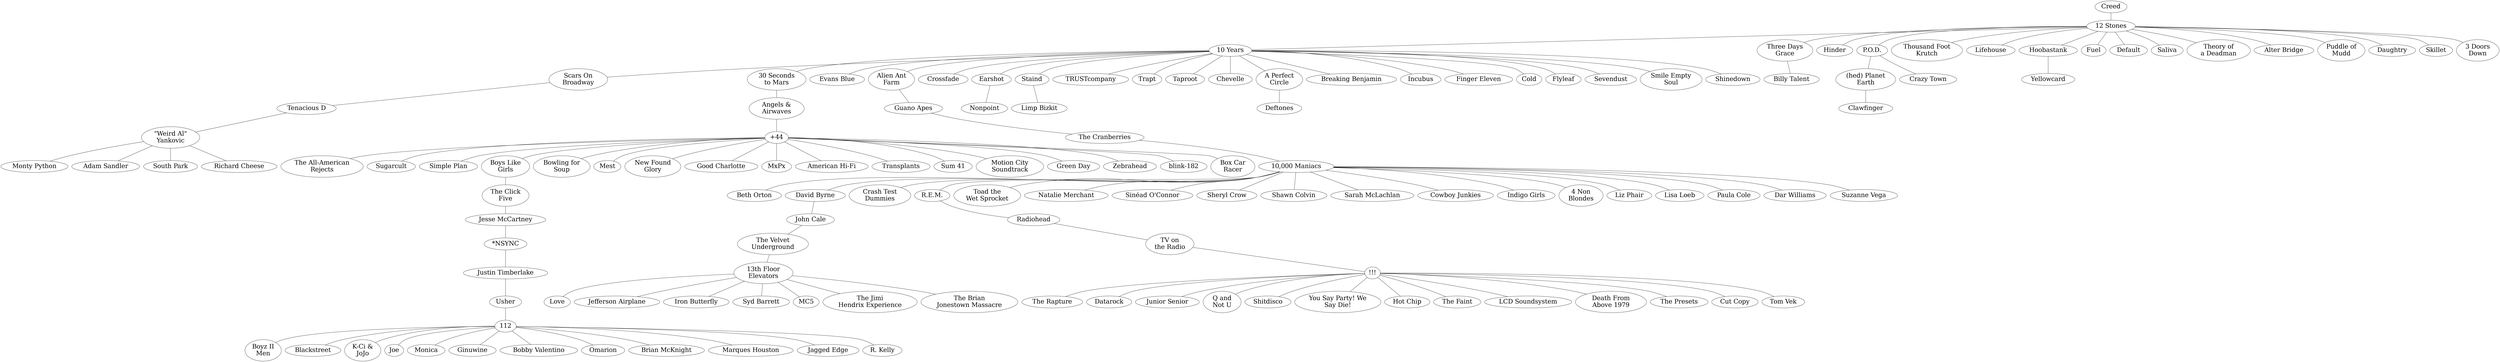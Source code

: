 strict graph "" {
	node [label="\N"];
	507	 [fontsize=30,
		height=0.4722222222222222,
		label=Creed,
		level=1,
		weight=566764,
		width=1.1388888888888888];
	4	 [fontsize=30,
		height=0.4722222222222222,
		label="12 Stones",
		level=1,
		weight=201699,
		width=1.8888888888888888];
	507 -- 4;
	2	 [fontsize=30,
		height=0.4722222222222222,
		label="10 Years",
		level=1,
		weight=168158,
		width=1.6805555555555556];
	4 -- 2;
	2312	 [fontsize=30,
		height=0.4722222222222222,
		label="Three Days\nGrace",
		level=1,
		weight=560425,
		width=3.638888888888889];
	4 -- 2312;
	960	 [fontsize=30,
		height=0.4722222222222222,
		label=Hinder,
		level=1,
		weight=283860,
		width=1.2361111111111112];
	4 -- 960;
	1652	 [fontsize=30,
		height=0.4722222222222222,
		label="P.O.D.",
		level=1,
		weight=523021,
		width=1.2638888888888888];
	4 -- 1652;
	2310	 [fontsize=30,
		height=0.4722222222222222,
		label="Thousand Foot\nKrutch",
		level=1,
		weight=111872,
		width=4.361111111111111];
	4 -- 2310;
	1257	 [fontsize=30,
		height=0.4722222222222222,
		label=Lifehouse,
		level=1,
		weight=626378,
		width=1.8194444444444444];
	4 -- 1257;
	964	 [fontsize=30,
		height=0.4722222222222222,
		label=Hoobastank,
		level=1,
		weight=713239,
		width=2.236111111111111];
	4 -- 964;
	831	 [fontsize=30,
		height=0.4722222222222222,
		label=Fuel,
		level=1,
		weight=373212,
		width=0.8194444444444444];
	4 -- 831;
	578	 [fontsize=30,
		height=0.4722222222222222,
		label=Default,
		level=1,
		weight=186893,
		width=1.3333333333333333];
	4 -- 578;
	1780	 [fontsize=30,
		height=0.4722222222222222,
		label=Saliva,
		level=1,
		weight=316243,
		width=1.1388888888888888];
	4 -- 1780;
	2204	 [fontsize=30,
		height=0.4722222222222222,
		label="Theory of\na Deadman",
		level=1,
		weight=172224,
		width=4.263888888888889];
	4 -- 2204;
	89	 [fontsize=30,
		height=0.4722222222222222,
		label="Alter Bridge",
		level=1,
		weight=231894,
		width=2.1805555555555554];
	4 -- 89;
	1672	 [fontsize=30,
		height=0.4722222222222222,
		label="Puddle of\nMudd",
		level=1,
		weight=394073,
		width=3.1527777777777777];
	4 -- 1672;
	548	 [fontsize=30,
		height=0.4722222222222222,
		label=Daughtry,
		level=1,
		weight=206038,
		width=1.6944444444444444];
	4 -- 548;
	1869	 [fontsize=30,
		height=0.4722222222222222,
		label=Skillet,
		level=1,
		weight=150854,
		width=1.125];
	4 -- 1869;
	17	 [fontsize=30,
		height=0.4722222222222222,
		label="3 Doors\nDown",
		level=1,
		weight=949527,
		width=2.875];
	4 -- 17;
	1804	 [fontsize=30,
		height=0.4722222222222222,
		label="Scars On\nBroadway",
		level=1,
		weight=111533,
		width=3.9444444444444446];
	2 -- 1804;
	14	 [fontsize=30,
		height=0.4722222222222222,
		label="30 Seconds\nto Mars",
		level=1,
		weight=723734,
		width=3.9444444444444446];
	2 -- 14;
	752	 [fontsize=30,
		height=0.4722222222222222,
		label="Evans Blue",
		level=1,
		weight=112431,
		width=2.111111111111111];
	2 -- 752;
	77	 [fontsize=30,
		height=0.4722222222222222,
		label="Alien Ant\nFarm",
		level=1,
		weight=481750,
		width=3.0];
	2 -- 77;
	511	 [fontsize=30,
		height=0.4722222222222222,
		label=Crossfade,
		level=1,
		weight=257392,
		width=1.9027777777777777];
	2 -- 511;
	675	 [fontsize=30,
		height=0.4722222222222222,
		label=Earshot,
		level=1,
		weight=110482,
		width=1.4444444444444444];
	2 -- 675;
	1934	 [fontsize=30,
		height=0.4722222222222222,
		label=Staind,
		level=1,
		weight=597418,
		width=1.1944444444444444];
	2 -- 1934;
	2364	 [fontsize=30,
		height=0.4722222222222222,
		label=TRUSTcompany,
		level=1,
		weight=128688,
		width=3.0833333333333335];
	2 -- 2364;
	2356	 [fontsize=30,
		height=0.4722222222222222,
		label=Trapt,
		level=1,
		weight=315592,
		width=0.9861111111111112];
	2 -- 2356;
	2011	 [fontsize=30,
		height=0.4722222222222222,
		label=Taproot,
		level=1,
		weight=212719,
		width=1.4444444444444444];
	2 -- 2011;
	439	 [fontsize=30,
		height=0.4722222222222222,
		label=Chevelle,
		level=1,
		weight=404631,
		width=1.625];
	2 -- 439;
	139	 [fontsize=30,
		height=0.4722222222222222,
		label="A Perfect\nCircle",
		level=1,
		weight=766161,
		width=3.138888888888889];
	2 -- 139;
	349	 [fontsize=30,
		height=0.4722222222222222,
		label="Breaking Benjamin",
		level=1,
		weight=568249,
		width=3.5];
	2 -- 349;
	1000	 [fontsize=30,
		height=0.4722222222222222,
		label=Incubus,
		level=1,
		weight=1214650,
		width=1.4722222222222223];
	2 -- 1000;
	789	 [fontsize=30,
		height=0.4722222222222222,
		label="Finger Eleven",
		level=1,
		weight=331711,
		width=2.5833333333333335];
	2 -- 789;
	482	 [fontsize=30,
		height=0.4722222222222222,
		label=Cold,
		level=1,
		weight=240430,
		width=0.8611111111111112];
	2 -- 482;
	804	 [fontsize=30,
		height=0.4722222222222222,
		label=Flyleaf,
		level=1,
		weight=299290,
		width=1.2361111111111112];
	2 -- 804;
	1829	 [fontsize=30,
		height=0.4722222222222222,
		label=Sevendust,
		level=1,
		weight=253569,
		width=1.9722222222222223];
	2 -- 1829;
	1883	 [fontsize=30,
		height=0.4722222222222222,
		label="Smile Empty\nSoul",
		level=1,
		weight=149344,
		width=3.5277777777777777];
	2 -- 1883;
	1841	 [fontsize=30,
		height=0.4722222222222222,
		label=Shinedown,
		level=1,
		weight=169326,
		width=2.0694444444444446];
	2 -- 1841;
	269	 [fontsize=30,
		height=0.4722222222222222,
		label="Billy Talent",
		level=1,
		weight=515568,
		width=2.0416666666666665];
	2312 -- 269;
	9	 [fontsize=30,
		height=0.4722222222222222,
		label="(hed) Planet\nEarth",
		level=1,
		weight=116026,
		width=3.625];
	1652 -- 9;
	505	 [fontsize=30,
		height=0.4722222222222222,
		label="Crazy Town",
		level=1,
		weight=241640,
		width=2.236111111111111];
	1652 -- 505;
	2478	 [fontsize=30,
		height=0.4722222222222222,
		label=Yellowcard,
		level=1,
		weight=638817,
		width=2.0416666666666665];
	964 -- 2478;
	2027	 [fontsize=30,
		height=0.4722222222222222,
		label="Tenacious D",
		level=1,
		weight=688606,
		width=2.3472222222222223];
	1804 -- 2027;
	119	 [fontsize=30,
		height=0.4722222222222222,
		label="Angels &\nAirwaves",
		level=1,
		weight=263925,
		width=3.7083333333333335];
	14 -- 119;
	911	 [fontsize=30,
		height=0.4722222222222222,
		label="Guano Apes",
		level=1,
		weight=484215,
		width=2.3194444444444446];
	77 -- 911;
	1540	 [fontsize=30,
		height=0.4722222222222222,
		label=Nonpoint,
		level=1,
		weight=166970,
		width=1.6805555555555556];
	675 -- 1540;
	1264	 [fontsize=30,
		height=0.4722222222222222,
		label="Limp Bizkit",
		level=1,
		weight=809599,
		width=2.0277777777777777];
	1934 -- 1264;
	580	 [fontsize=30,
		height=0.4722222222222222,
		label=Deftones,
		level=1,
		weight=694891,
		width=1.6805555555555556];
	139 -- 580;
	7	 [fontsize=30,
		height=0.4722222222222222,
		label="\"Weird Al\"\nYankovic",
		level=1,
		weight=286194,
		width=3.9166666666666665];
	2027 -- 7;
	1451	 [fontsize=30,
		height=0.4722222222222222,
		label="Monty Python",
		level=1,
		weight=174941,
		width=2.5555555555555554];
	7 -- 1451;
	36	 [fontsize=30,
		height=0.4722222222222222,
		label="Adam Sandler",
		level=1,
		weight=115794,
		width=2.6527777777777777];
	7 -- 36;
	1915	 [fontsize=30,
		height=0.4722222222222222,
		label="South Park",
		level=1,
		weight=145323,
		width=2.0694444444444446];
	7 -- 1915;
	1722	 [fontsize=30,
		height=0.4722222222222222,
		label="Richard Cheese",
		level=1,
		weight=214574,
		width=3.0];
	7 -- 1722;
	8	 [fontsize=30,
		height=0.4722222222222222,
		label="+44",
		level=1,
		weight=133149,
		width=0.7083333333333334];
	119 -- 8;
	2042	 [fontsize=30,
		height=0.4722222222222222,
		label="The All-American\nRejects",
		level=1,
		weight=756405,
		width=4.944444444444445];
	8 -- 2042;
	1978	 [fontsize=30,
		height=0.4722222222222222,
		label=Sugarcult,
		level=1,
		weight=411221,
		width=1.7638888888888888];
	8 -- 1978;
	1857	 [fontsize=30,
		height=0.4722222222222222,
		label="Simple Plan",
		level=1,
		weight=581407,
		width=2.236111111111111];
	8 -- 1857;
	339	 [fontsize=30,
		height=0.4722222222222222,
		label="Boys Like\nGirls",
		level=1,
		weight=282131,
		width=3.013888888888889];
	8 -- 339;
	333	 [fontsize=30,
		height=0.4722222222222222,
		label="Bowling for\nSoup",
		level=1,
		weight=332257,
		width=3.388888888888889];
	8 -- 333;
	1395	 [fontsize=30,
		height=0.4722222222222222,
		label=Mest,
		level=1,
		weight=124315,
		width=0.9166666666666666];
	8 -- 1395;
	1514	 [fontsize=30,
		height=0.4722222222222222,
		label="New Found\nGlory",
		level=1,
		weight=442726,
		width=3.486111111111111];
	8 -- 1514;
	892	 [fontsize=30,
		height=0.4722222222222222,
		label="Good Charlotte",
		level=1,
		weight=710957,
		width=2.8333333333333335];
	8 -- 892;
	1479	 [fontsize=30,
		height=0.4722222222222222,
		label=MxPx,
		level=1,
		weight=284328,
		width=1.0416666666666667];
	8 -- 1479;
	97	 [fontsize=30,
		height=0.4722222222222222,
		label="American Hi-Fi",
		level=1,
		weight=214134,
		width=2.763888888888889];
	8 -- 97;
	2355	 [fontsize=30,
		height=0.4722222222222222,
		label=Transplants,
		level=1,
		weight=144169,
		width=2.1805555555555554];
	8 -- 2355;
	1981	 [fontsize=30,
		height=0.4722222222222222,
		label="Sum 41",
		level=1,
		weight=781181,
		width=1.4444444444444444];
	8 -- 1981;
	1460	 [fontsize=30,
		height=0.4722222222222222,
		label="Motion City\nSoundtrack",
		level=1,
		weight=388212,
		width=4.541666666666667];
	8 -- 1460;
	906	 [fontsize=30,
		height=0.4722222222222222,
		label="Green Day",
		level=1,
		weight=1471585,
		width=2.0277777777777777];
	8 -- 906;
	2488	 [fontsize=30,
		height=0.4722222222222222,
		label=Zebrahead,
		level=1,
		weight=201808,
		width=2.0277777777777777];
	8 -- 2488;
	290	 [fontsize=30,
		height=0.4722222222222222,
		label="blink-182",
		level=1,
		weight=1110300,
		width=1.6944444444444444];
	8 -- 290;
	336	 [fontsize=30,
		height=0.4722222222222222,
		label="Box Car\nRacer",
		level=1,
		weight=263873,
		width=2.9722222222222223];
	8 -- 336;
	2093	 [fontsize=30,
		height=0.4722222222222222,
		label="The Click\nFive",
		level=1,
		weight=111724,
		width=2.875];
	339 -- 2093;
	2101	 [fontsize=30,
		height=0.4722222222222222,
		label="The Cranberries",
		level=1,
		weight=1000991,
		width=3.013888888888889];
	911 -- 2101;
	1	 [fontsize=30,
		height=0.4722222222222222,
		label="10,000 Maniacs",
		level=1,
		weight=185348,
		width=2.9444444444444446];
	2101 -- 1;
	248	 [fontsize=30,
		height=0.4722222222222222,
		label="Beth Orton",
		level=1,
		weight=312380,
		width=2.0277777777777777];
	1 -- 248;
	554	 [fontsize=30,
		height=0.4722222222222222,
		label="David Byrne",
		level=1,
		weight=155448,
		width=2.2777777777777777];
	1 -- 554;
	504	 [fontsize=30,
		height=0.4722222222222222,
		label="Crash Test\nDummies",
		level=1,
		weight=186053,
		width=4.152777777777778];
	1 -- 504;
	1716	 [fontsize=30,
		height=0.4722222222222222,
		label="R.E.M.",
		level=1,
		weight=1314084,
		width=1.2777777777777777];
	1 -- 1716;
	2331	 [fontsize=30,
		height=0.4722222222222222,
		label="Toad the\nWet Sprocket",
		level=1,
		weight=155873,
		width=4.5];
	1 -- 2331;
	1497	 [fontsize=30,
		height=0.4722222222222222,
		label="Natalie Merchant",
		level=1,
		weight=241734,
		width=3.1527777777777777];
	1 -- 1497;
	1860	 [fontsize=30,
		height=0.4722222222222222,
		label="Sinéad O'Connor",
		level=1,
		weight=431116,
		width=3.1944444444444446];
	1 -- 1860;
	1839	 [fontsize=30,
		height=0.4722222222222222,
		label="Sheryl Crow",
		level=1,
		weight=605660,
		width=2.2777777777777777];
	1 -- 1839;
	1835	 [fontsize=30,
		height=0.4722222222222222,
		label="Shawn Colvin",
		level=1,
		weight=171442,
		width=2.5555555555555554];
	1 -- 1835;
	1793	 [fontsize=30,
		height=0.4722222222222222,
		label="Sarah McLachlan",
		level=1,
		weight=691754,
		width=3.25];
	1 -- 1793;
	500	 [fontsize=30,
		height=0.4722222222222222,
		label="Cowboy Junkies",
		level=1,
		weight=137255,
		width=3.0416666666666665];
	1 -- 500;
	1002	 [fontsize=30,
		height=0.4722222222222222,
		label="Indigo Girls",
		level=1,
		weight=175174,
		width=2.111111111111111];
	1 -- 1002;
	19	 [fontsize=30,
		height=0.4722222222222222,
		label="4 Non\nBlondes",
		level=1,
		weight=176534,
		width=2.9722222222222223];
	1 -- 19;
	1279	 [fontsize=30,
		height=0.4722222222222222,
		label="Liz Phair",
		level=1,
		weight=271289,
		width=1.625];
	1 -- 1279;
	1272	 [fontsize=30,
		height=0.4722222222222222,
		label="Lisa Loeb",
		level=1,
		weight=274835,
		width=1.8194444444444444];
	1 -- 1272;
	1605	 [fontsize=30,
		height=0.4722222222222222,
		label="Paula Cole",
		level=1,
		weight=176111,
		width=2.0416666666666665];
	1 -- 1605;
	545	 [fontsize=30,
		height=0.4722222222222222,
		label="Dar Williams",
		level=1,
		weight=143227,
		width=2.3472222222222223];
	1 -- 545;
	1992	 [fontsize=30,
		height=0.4722222222222222,
		label="Suzanne Vega",
		level=1,
		weight=365231,
		width=2.736111111111111];
	1 -- 1992;
	1091	 [fontsize=30,
		height=0.4722222222222222,
		label="John Cale",
		level=1,
		weight=123519,
		width=1.8888888888888888];
	554 -- 1091;
	1686	 [fontsize=30,
		height=0.4722222222222222,
		label=Radiohead,
		level=1,
		weight=2082607,
		width=2.0277777777777777];
	1716 -- 1686;
	2279	 [fontsize=30,
		height=0.4722222222222222,
		label="The Velvet\nUnderground",
		level=1,
		weight=848202,
		width=4.777777777777778];
	1091 -- 2279;
	5	 [fontsize=30,
		height=0.4722222222222222,
		label="13th Floor\nElevators",
		level=1,
		weight=128190,
		width=3.9722222222222223];
	2279 -- 5;
	1298	 [fontsize=30,
		height=0.4722222222222222,
		label=Love,
		level=1,
		weight=208521,
		width=0.9166666666666666];
	5 -- 1298;
	1055	 [fontsize=30,
		height=0.4722222222222222,
		label="Jefferson Airplane",
		level=1,
		weight=542912,
		width=3.361111111111111];
	5 -- 1055;
	1010	 [fontsize=30,
		height=0.4722222222222222,
		label="Iron Butterfly",
		level=1,
		weight=136163,
		width=2.375];
	5 -- 1010;
	1996	 [fontsize=30,
		height=0.4722222222222222,
		label="Syd Barrett",
		level=1,
		weight=235456,
		width=2.0972222222222223];
	5 -- 1996;
	1376	 [fontsize=30,
		height=0.4722222222222222,
		label=MC5,
		level=1,
		weight=121515,
		width=0.8888888888888888];
	5 -- 1376;
	2166	 [fontsize=30,
		height=0.4722222222222222,
		label="The Jimi\nHendrix Experience",
		level=1,
		weight=495688,
		width=5.569444444444445];
	5 -- 2166;
	2081	 [fontsize=30,
		height=0.4722222222222222,
		label="The Brian\nJonestown Massacre",
		level=1,
		weight=130555,
		width=6.069444444444445];
	5 -- 2081;
	2369	 [fontsize=30,
		height=0.4722222222222222,
		label="TV on\nthe Radio",
		level=1,
		weight=590113,
		width=3.25];
	1686 -- 2369;
	1064	 [fontsize=30,
		height=0.4722222222222222,
		label="Jesse McCartney",
		level=1,
		weight=202719,
		width=3.2222222222222223];
	2093 -- 1064;
	10	 [fontsize=30,
		height=0.4722222222222222,
		label="*NSYNC",
		level=1,
		weight=286836,
		width=1.625];
	1064 -- 10;
	1143	 [fontsize=30,
		height=0.4722222222222222,
		label="Justin Timberlake",
		level=1,
		weight=972050,
		width=3.2777777777777777];
	10 -- 1143;
	2391	 [fontsize=30,
		height=0.4722222222222222,
		label=Usher,
		level=1,
		weight=546757,
		width=1.125];
	1143 -- 2391;
	3	 [fontsize=30,
		height=0.4722222222222222,
		label=112,
		level=1,
		weight=145079,
		width=0.7083333333333334];
	2391 -- 3;
	342	 [fontsize=30,
		height=0.4722222222222222,
		label="Boyz II\nMen",
		level=1,
		weight=224997,
		width=2.4444444444444446];
	3 -- 342;
	283	 [fontsize=30,
		height=0.4722222222222222,
		label=Blackstreet,
		level=1,
		weight=101549,
		width=2.0694444444444446];
	3 -- 283;
	1167	 [fontsize=30,
		height=0.4722222222222222,
		label="K-Ci &\nJoJo",
		level=1,
		weight=113379,
		width=2.4444444444444446];
	3 -- 1167;
	1083	 [fontsize=30,
		height=0.4722222222222222,
		label=Joe,
		level=1,
		weight=135278,
		width=0.6805555555555556];
	3 -- 1083;
	1448	 [fontsize=30,
		height=0.4722222222222222,
		label=Monica,
		level=1,
		weight=154430,
		width=1.3472222222222223];
	3 -- 1448;
	870	 [fontsize=30,
		height=0.4722222222222222,
		label=Ginuwine,
		level=1,
		weight=139416,
		width=1.75];
	3 -- 870;
	310	 [fontsize=30,
		height=0.4722222222222222,
		label="Bobby Valentino",
		level=1,
		weight=106056,
		width=3.0416666666666665];
	3 -- 310;
	1565	 [fontsize=30,
		height=0.4722222222222222,
		label=Omarion,
		level=1,
		weight=160896,
		width=1.6111111111111112];
	3 -- 1565;
	353	 [fontsize=30,
		height=0.4722222222222222,
		label="Brian McKnight",
		level=1,
		weight=143823,
		width=2.8333333333333335];
	3 -- 353;
	1350	 [fontsize=30,
		height=0.4722222222222222,
		label="Marques Houston",
		level=1,
		weight=101278,
		width=3.2916666666666665];
	3 -- 1350;
	1024	 [fontsize=30,
		height=0.4722222222222222,
		label="Jagged Edge",
		level=1,
		weight=120661,
		width=2.4583333333333335];
	3 -- 1024;
	1736	 [fontsize=30,
		height=0.4722222222222222,
		label="R. Kelly",
		level=1,
		weight=377998,
		width=1.4444444444444444];
	3 -- 1736;
	6	 [fontsize=30,
		height=0.4722222222222222,
		label="!!!",
		level=1,
		weight=291033,
		width=0.3611111111111111];
	2369 -- 6;
	2226	 [fontsize=30,
		height=0.4722222222222222,
		label="The Rapture",
		level=1,
		weight=380859,
		width=2.3194444444444446];
	6 -- 2226;
	547	 [fontsize=30,
		height=0.4722222222222222,
		label=Datarock,
		level=1,
		weight=196999,
		width=1.6805555555555556];
	6 -- 547;
	1137	 [fontsize=30,
		height=0.4722222222222222,
		label="Junior Senior",
		level=1,
		weight=205844,
		width=2.4583333333333335];
	6 -- 1137;
	1677	 [fontsize=30,
		height=0.4722222222222222,
		label="Q and\nNot U",
		level=1,
		weight=112957,
		width=2.5555555555555554];
	6 -- 1677;
	1845	 [fontsize=30,
		height=0.4722222222222222,
		label=Shitdisco,
		level=1,
		weight=138693,
		width=1.6944444444444444];
	6 -- 1845;
	2485	 [fontsize=30,
		height=0.4722222222222222,
		label="You Say Party! We\nSay Die!",
		level=1,
		weight=102248,
		width=5.444444444444445];
	6 -- 2485;
	968	 [fontsize=30,
		height=0.4722222222222222,
		label="Hot Chip",
		level=1,
		weight=581254,
		width=1.625];
	6 -- 968;
	2129	 [fontsize=30,
		height=0.4722222222222222,
		label="The Faint",
		level=1,
		weight=374938,
		width=1.7638888888888888];
	6 -- 2129;
	1237	 [fontsize=30,
		height=0.4722222222222222,
		label="LCD Soundsystem",
		level=1,
		weight=622881,
		width=3.486111111111111];
	6 -- 1237;
	568	 [fontsize=30,
		height=0.4722222222222222,
		label="Death From\nAbove 1979",
		level=1,
		weight=395895,
		width=4.777777777777778];
	6 -- 568;
	2216	 [fontsize=30,
		height=0.4722222222222222,
		label="The Presets",
		level=1,
		weight=259093,
		width=2.25];
	6 -- 2216;
	520	 [fontsize=30,
		height=0.4722222222222222,
		label="Cut Copy",
		level=1,
		weight=416442,
		width=1.75];
	6 -- 520;
	2339	 [fontsize=30,
		height=0.4722222222222222,
		label="Tom Vek",
		level=1,
		weight=132242,
		width=1.6805555555555556];
	6 -- 2339;
	469	 [fontsize=30,
		height=0.4722222222222222,
		label=Clawfinger,
		level=1,
		weight=141198,
		width=1.9722222222222223];
	9 -- 469;
}
